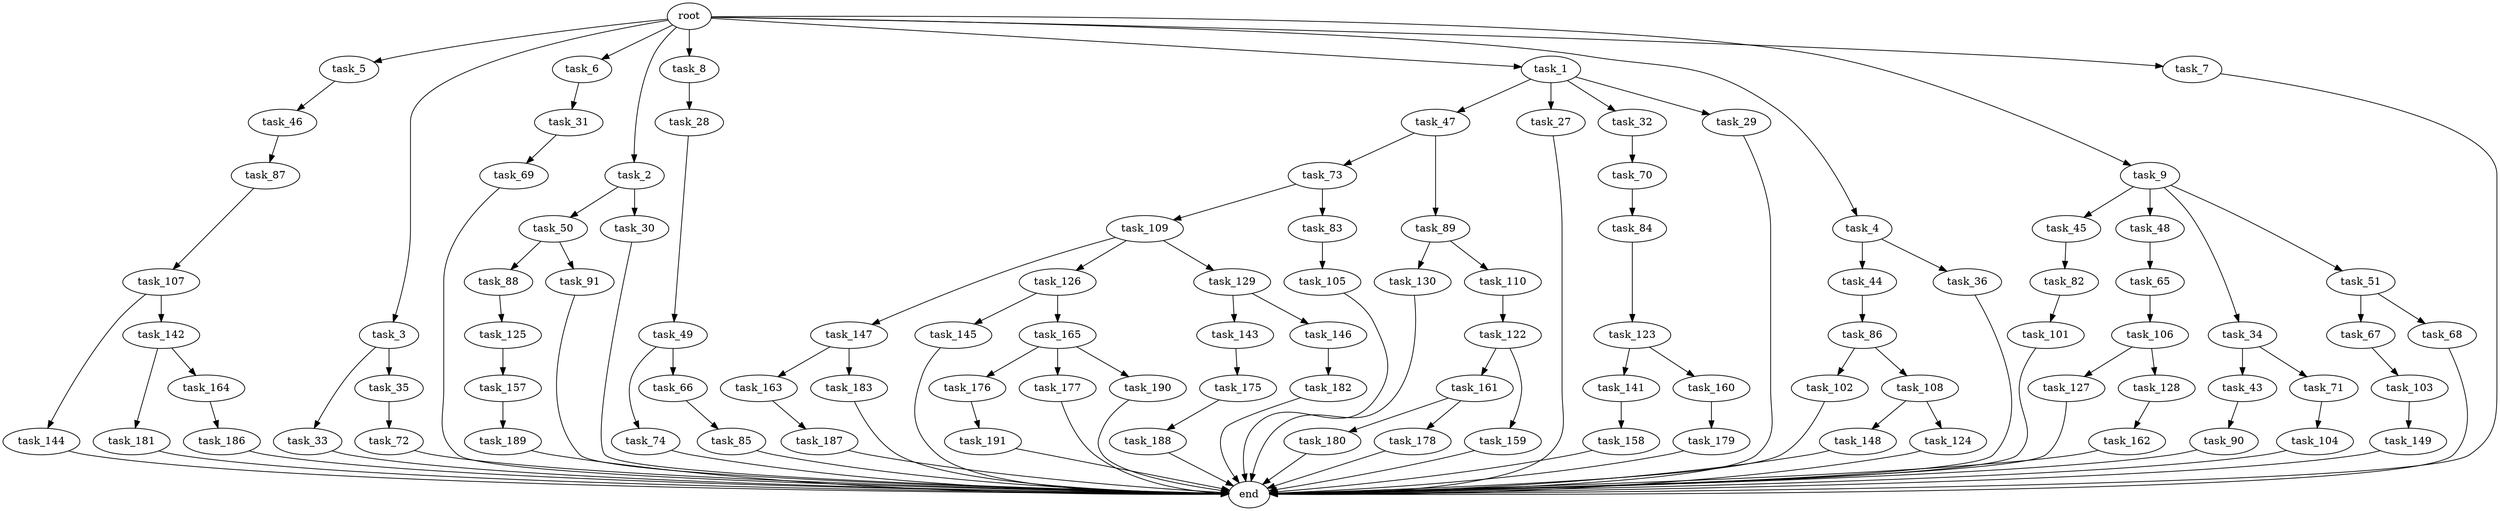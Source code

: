 digraph G {
  task_73 [size="85899345920.000000"];
  task_65 [size="7730941132.800000"];
  task_45 [size="42090679500.800003"];
  task_89 [size="85899345920.000000"];
  task_5 [size="102.400000"];
  task_47 [size="13743895347.200001"];
  task_179 [size="69578470195.199997"];
  task_3 [size="102.400000"];
  task_6 [size="102.400000"];
  task_141 [size="42090679500.800003"];
  task_2 [size="102.400000"];
  task_8 [size="102.400000"];
  task_44 [size="7730941132.800000"];
  task_163 [size="21474836480.000000"];
  task_1 [size="102.400000"];
  task_84 [size="21474836480.000000"];
  task_49 [size="13743895347.200001"];
  task_187 [size="69578470195.199997"];
  task_86 [size="30923764531.200001"];
  task_145 [size="7730941132.800000"];
  task_82 [size="21474836480.000000"];
  task_43 [size="13743895347.200001"];
  task_144 [size="13743895347.200001"];
  task_33 [size="13743895347.200001"];
  task_130 [size="21474836480.000000"];
  task_189 [size="42090679500.800003"];
  task_71 [size="13743895347.200001"];
  task_160 [size="42090679500.800003"];
  task_105 [size="7730941132.800000"];
  task_48 [size="42090679500.800003"];
  task_4 [size="102.400000"];
  task_104 [size="30923764531.200001"];
  task_176 [size="3435973836.800000"];
  task_36 [size="7730941132.800000"];
  task_181 [size="3435973836.800000"];
  task_177 [size="3435973836.800000"];
  task_109 [size="85899345920.000000"];
  task_149 [size="69578470195.199997"];
  task_50 [size="42090679500.800003"];
  task_34 [size="42090679500.800003"];
  task_74 [size="21474836480.000000"];
  task_161 [size="30923764531.200001"];
  task_127 [size="21474836480.000000"];
  task_83 [size="85899345920.000000"];
  task_147 [size="69578470195.199997"];
  task_103 [size="13743895347.200001"];
  task_110 [size="21474836480.000000"];
  task_9 [size="102.400000"];
  task_46 [size="85899345920.000000"];
  task_85 [size="85899345920.000000"];
  task_186 [size="30923764531.200001"];
  task_107 [size="30923764531.200001"];
  task_126 [size="69578470195.199997"];
  task_27 [size="13743895347.200001"];
  task_191 [size="3435973836.800000"];
  end [size="0.000000"];
  task_143 [size="21474836480.000000"];
  task_51 [size="42090679500.800003"];
  task_66 [size="21474836480.000000"];
  task_142 [size="13743895347.200001"];
  root [size="0.000000"];
  task_106 [size="13743895347.200001"];
  task_146 [size="21474836480.000000"];
  task_32 [size="13743895347.200001"];
  task_30 [size="42090679500.800003"];
  task_188 [size="42090679500.800003"];
  task_72 [size="13743895347.200001"];
  task_180 [size="54975581388.800003"];
  task_129 [size="69578470195.199997"];
  task_88 [size="54975581388.800003"];
  task_28 [size="3435973836.800000"];
  task_190 [size="3435973836.800000"];
  task_162 [size="54975581388.800003"];
  task_87 [size="21474836480.000000"];
  task_29 [size="13743895347.200001"];
  task_31 [size="85899345920.000000"];
  task_165 [size="7730941132.800000"];
  task_122 [size="13743895347.200001"];
  task_175 [size="13743895347.200001"];
  task_91 [size="54975581388.800003"];
  task_101 [size="13743895347.200001"];
  task_35 [size="13743895347.200001"];
  task_67 [size="54975581388.800003"];
  task_178 [size="54975581388.800003"];
  task_159 [size="30923764531.200001"];
  task_125 [size="13743895347.200001"];
  task_102 [size="85899345920.000000"];
  task_158 [size="30923764531.200001"];
  task_7 [size="102.400000"];
  task_157 [size="30923764531.200001"];
  task_164 [size="3435973836.800000"];
  task_90 [size="3435973836.800000"];
  task_128 [size="21474836480.000000"];
  task_148 [size="13743895347.200001"];
  task_69 [size="3435973836.800000"];
  task_108 [size="85899345920.000000"];
  task_68 [size="54975581388.800003"];
  task_183 [size="21474836480.000000"];
  task_182 [size="3435973836.800000"];
  task_70 [size="30923764531.200001"];
  task_124 [size="13743895347.200001"];
  task_123 [size="42090679500.800003"];

  task_73 -> task_83 [size="838860800.000000"];
  task_73 -> task_109 [size="838860800.000000"];
  task_65 -> task_106 [size="134217728.000000"];
  task_45 -> task_82 [size="209715200.000000"];
  task_89 -> task_130 [size="209715200.000000"];
  task_89 -> task_110 [size="209715200.000000"];
  task_5 -> task_46 [size="838860800.000000"];
  task_47 -> task_73 [size="838860800.000000"];
  task_47 -> task_89 [size="838860800.000000"];
  task_179 -> end [size="1.000000"];
  task_3 -> task_33 [size="134217728.000000"];
  task_3 -> task_35 [size="134217728.000000"];
  task_6 -> task_31 [size="838860800.000000"];
  task_141 -> task_158 [size="301989888.000000"];
  task_2 -> task_30 [size="411041792.000000"];
  task_2 -> task_50 [size="411041792.000000"];
  task_8 -> task_28 [size="33554432.000000"];
  task_44 -> task_86 [size="301989888.000000"];
  task_163 -> task_187 [size="679477248.000000"];
  task_1 -> task_47 [size="134217728.000000"];
  task_1 -> task_27 [size="134217728.000000"];
  task_1 -> task_29 [size="134217728.000000"];
  task_1 -> task_32 [size="134217728.000000"];
  task_84 -> task_123 [size="411041792.000000"];
  task_49 -> task_66 [size="209715200.000000"];
  task_49 -> task_74 [size="209715200.000000"];
  task_187 -> end [size="1.000000"];
  task_86 -> task_102 [size="838860800.000000"];
  task_86 -> task_108 [size="838860800.000000"];
  task_145 -> end [size="1.000000"];
  task_82 -> task_101 [size="134217728.000000"];
  task_43 -> task_90 [size="33554432.000000"];
  task_144 -> end [size="1.000000"];
  task_33 -> end [size="1.000000"];
  task_130 -> end [size="1.000000"];
  task_189 -> end [size="1.000000"];
  task_71 -> task_104 [size="301989888.000000"];
  task_160 -> task_179 [size="679477248.000000"];
  task_105 -> end [size="1.000000"];
  task_48 -> task_65 [size="75497472.000000"];
  task_4 -> task_44 [size="75497472.000000"];
  task_4 -> task_36 [size="75497472.000000"];
  task_104 -> end [size="1.000000"];
  task_176 -> task_191 [size="33554432.000000"];
  task_36 -> end [size="1.000000"];
  task_181 -> end [size="1.000000"];
  task_177 -> end [size="1.000000"];
  task_109 -> task_126 [size="679477248.000000"];
  task_109 -> task_147 [size="679477248.000000"];
  task_109 -> task_129 [size="679477248.000000"];
  task_149 -> end [size="1.000000"];
  task_50 -> task_91 [size="536870912.000000"];
  task_50 -> task_88 [size="536870912.000000"];
  task_34 -> task_43 [size="134217728.000000"];
  task_34 -> task_71 [size="134217728.000000"];
  task_74 -> end [size="1.000000"];
  task_161 -> task_180 [size="536870912.000000"];
  task_161 -> task_178 [size="536870912.000000"];
  task_127 -> end [size="1.000000"];
  task_83 -> task_105 [size="75497472.000000"];
  task_147 -> task_183 [size="209715200.000000"];
  task_147 -> task_163 [size="209715200.000000"];
  task_103 -> task_149 [size="679477248.000000"];
  task_110 -> task_122 [size="134217728.000000"];
  task_9 -> task_34 [size="411041792.000000"];
  task_9 -> task_48 [size="411041792.000000"];
  task_9 -> task_51 [size="411041792.000000"];
  task_9 -> task_45 [size="411041792.000000"];
  task_46 -> task_87 [size="209715200.000000"];
  task_85 -> end [size="1.000000"];
  task_186 -> end [size="1.000000"];
  task_107 -> task_142 [size="134217728.000000"];
  task_107 -> task_144 [size="134217728.000000"];
  task_126 -> task_145 [size="75497472.000000"];
  task_126 -> task_165 [size="75497472.000000"];
  task_27 -> end [size="1.000000"];
  task_191 -> end [size="1.000000"];
  task_143 -> task_175 [size="134217728.000000"];
  task_51 -> task_67 [size="536870912.000000"];
  task_51 -> task_68 [size="536870912.000000"];
  task_66 -> task_85 [size="838860800.000000"];
  task_142 -> task_181 [size="33554432.000000"];
  task_142 -> task_164 [size="33554432.000000"];
  root -> task_8 [size="1.000000"];
  root -> task_9 [size="1.000000"];
  root -> task_3 [size="1.000000"];
  root -> task_7 [size="1.000000"];
  root -> task_6 [size="1.000000"];
  root -> task_1 [size="1.000000"];
  root -> task_5 [size="1.000000"];
  root -> task_2 [size="1.000000"];
  root -> task_4 [size="1.000000"];
  task_106 -> task_127 [size="209715200.000000"];
  task_106 -> task_128 [size="209715200.000000"];
  task_146 -> task_182 [size="33554432.000000"];
  task_32 -> task_70 [size="301989888.000000"];
  task_30 -> end [size="1.000000"];
  task_188 -> end [size="1.000000"];
  task_72 -> end [size="1.000000"];
  task_180 -> end [size="1.000000"];
  task_129 -> task_146 [size="209715200.000000"];
  task_129 -> task_143 [size="209715200.000000"];
  task_88 -> task_125 [size="134217728.000000"];
  task_28 -> task_49 [size="134217728.000000"];
  task_190 -> end [size="1.000000"];
  task_162 -> end [size="1.000000"];
  task_87 -> task_107 [size="301989888.000000"];
  task_29 -> end [size="1.000000"];
  task_31 -> task_69 [size="33554432.000000"];
  task_165 -> task_177 [size="33554432.000000"];
  task_165 -> task_176 [size="33554432.000000"];
  task_165 -> task_190 [size="33554432.000000"];
  task_122 -> task_159 [size="301989888.000000"];
  task_122 -> task_161 [size="301989888.000000"];
  task_175 -> task_188 [size="411041792.000000"];
  task_91 -> end [size="1.000000"];
  task_101 -> end [size="1.000000"];
  task_35 -> task_72 [size="134217728.000000"];
  task_67 -> task_103 [size="134217728.000000"];
  task_178 -> end [size="1.000000"];
  task_159 -> end [size="1.000000"];
  task_125 -> task_157 [size="301989888.000000"];
  task_102 -> end [size="1.000000"];
  task_158 -> end [size="1.000000"];
  task_7 -> end [size="1.000000"];
  task_157 -> task_189 [size="411041792.000000"];
  task_164 -> task_186 [size="301989888.000000"];
  task_90 -> end [size="1.000000"];
  task_128 -> task_162 [size="536870912.000000"];
  task_148 -> end [size="1.000000"];
  task_69 -> end [size="1.000000"];
  task_108 -> task_148 [size="134217728.000000"];
  task_108 -> task_124 [size="134217728.000000"];
  task_68 -> end [size="1.000000"];
  task_183 -> end [size="1.000000"];
  task_182 -> end [size="1.000000"];
  task_70 -> task_84 [size="209715200.000000"];
  task_124 -> end [size="1.000000"];
  task_123 -> task_141 [size="411041792.000000"];
  task_123 -> task_160 [size="411041792.000000"];
}
